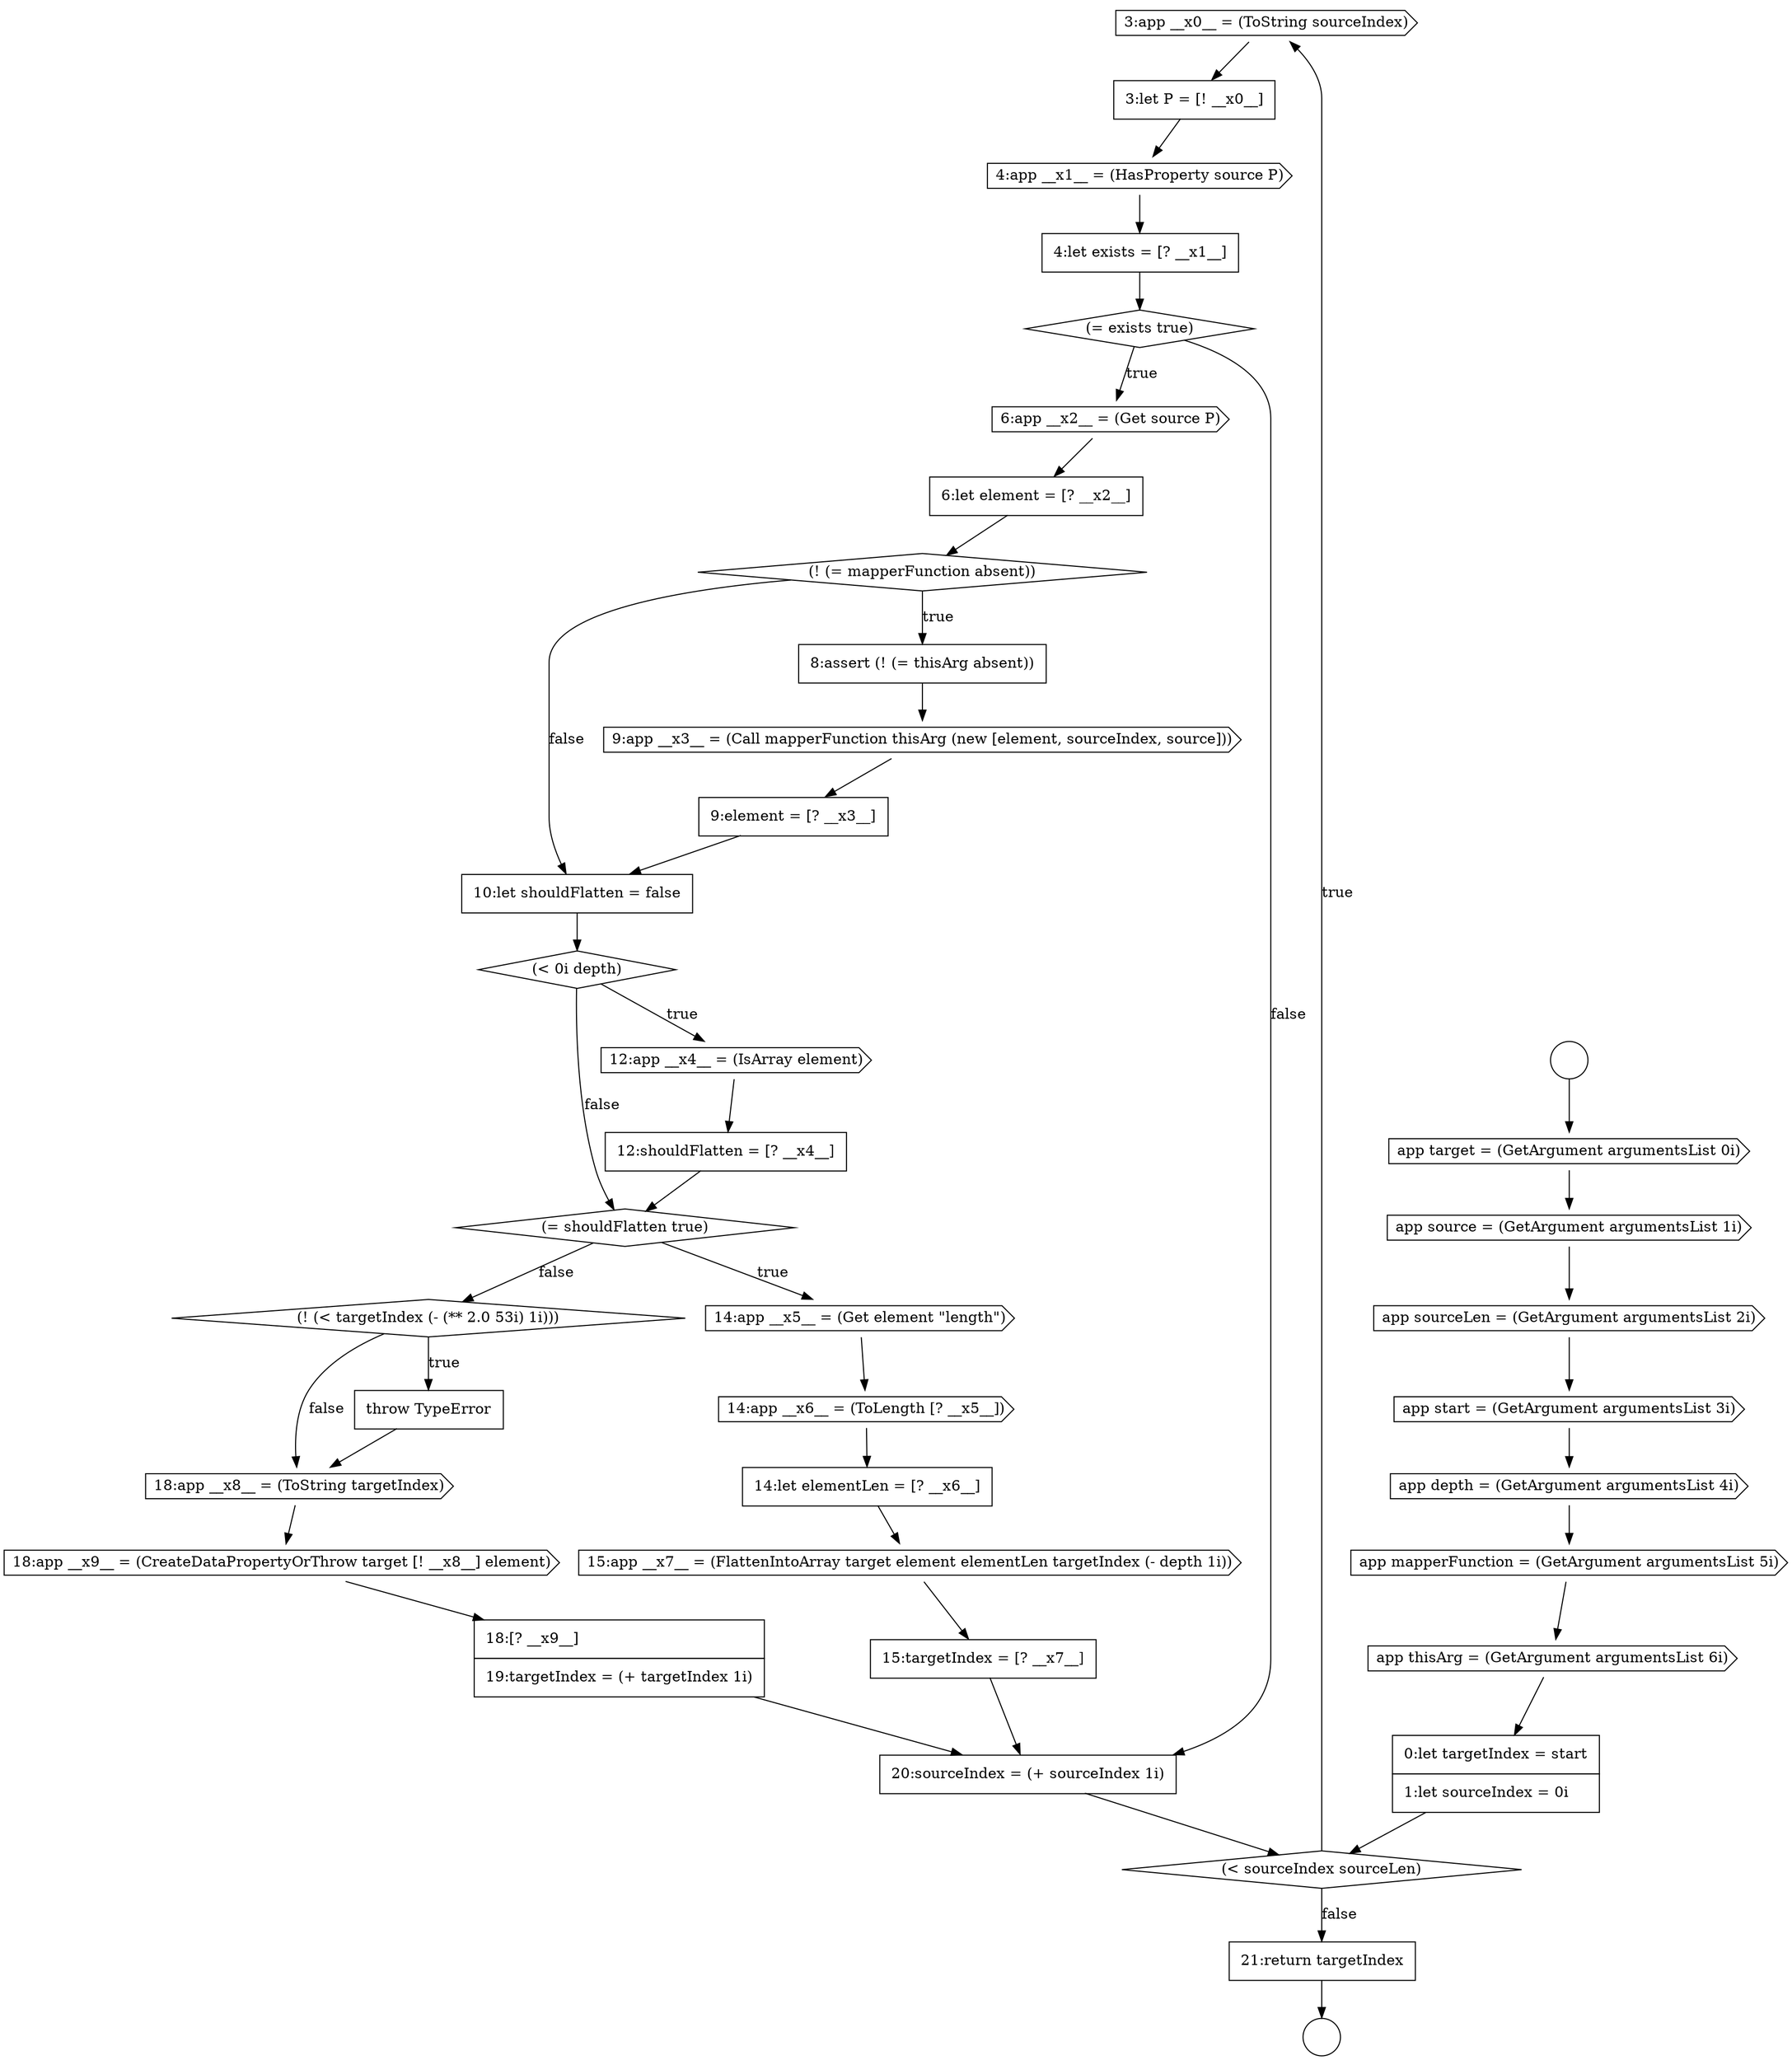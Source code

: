 digraph {
  node14944 [shape=cds, label=<<font color="black">3:app __x0__ = (ToString sourceIndex)</font>> color="black" fillcolor="white" style=filled]
  node14937 [shape=cds, label=<<font color="black">app sourceLen = (GetArgument argumentsList 2i)</font>> color="black" fillcolor="white" style=filled]
  node14968 [shape=cds, label=<<font color="black">18:app __x9__ = (CreateDataPropertyOrThrow target [! __x8__] element)</font>> color="black" fillcolor="white" style=filled]
  node14949 [shape=cds, label=<<font color="black">6:app __x2__ = (Get source P)</font>> color="black" fillcolor="white" style=filled]
  node14936 [shape=cds, label=<<font color="black">app source = (GetArgument argumentsList 1i)</font>> color="black" fillcolor="white" style=filled]
  node14945 [shape=none, margin=0, label=<<font color="black">
    <table border="0" cellborder="1" cellspacing="0" cellpadding="10">
      <tr><td align="left">3:let P = [! __x0__]</td></tr>
    </table>
  </font>> color="black" fillcolor="white" style=filled]
  node14961 [shape=cds, label=<<font color="black">14:app __x6__ = (ToLength [? __x5__])</font>> color="black" fillcolor="white" style=filled]
  node14971 [shape=none, margin=0, label=<<font color="black">
    <table border="0" cellborder="1" cellspacing="0" cellpadding="10">
      <tr><td align="left">21:return targetIndex</td></tr>
    </table>
  </font>> color="black" fillcolor="white" style=filled]
  node14947 [shape=none, margin=0, label=<<font color="black">
    <table border="0" cellborder="1" cellspacing="0" cellpadding="10">
      <tr><td align="left">4:let exists = [? __x1__]</td></tr>
    </table>
  </font>> color="black" fillcolor="white" style=filled]
  node14951 [shape=diamond, label=<<font color="black">(! (= mapperFunction absent))</font>> color="black" fillcolor="white" style=filled]
  node14962 [shape=none, margin=0, label=<<font color="black">
    <table border="0" cellborder="1" cellspacing="0" cellpadding="10">
      <tr><td align="left">14:let elementLen = [? __x6__]</td></tr>
    </table>
  </font>> color="black" fillcolor="white" style=filled]
  node14948 [shape=diamond, label=<<font color="black">(= exists true)</font>> color="black" fillcolor="white" style=filled]
  node14967 [shape=cds, label=<<font color="black">18:app __x8__ = (ToString targetIndex)</font>> color="black" fillcolor="white" style=filled]
  node14959 [shape=diamond, label=<<font color="black">(= shouldFlatten true)</font>> color="black" fillcolor="white" style=filled]
  node14964 [shape=none, margin=0, label=<<font color="black">
    <table border="0" cellborder="1" cellspacing="0" cellpadding="10">
      <tr><td align="left">15:targetIndex = [? __x7__]</td></tr>
    </table>
  </font>> color="black" fillcolor="white" style=filled]
  node14954 [shape=none, margin=0, label=<<font color="black">
    <table border="0" cellborder="1" cellspacing="0" cellpadding="10">
      <tr><td align="left">9:element = [? __x3__]</td></tr>
    </table>
  </font>> color="black" fillcolor="white" style=filled]
  node14969 [shape=none, margin=0, label=<<font color="black">
    <table border="0" cellborder="1" cellspacing="0" cellpadding="10">
      <tr><td align="left">18:[? __x9__]</td></tr>
      <tr><td align="left">19:targetIndex = (+ targetIndex 1i)</td></tr>
    </table>
  </font>> color="black" fillcolor="white" style=filled]
  node14958 [shape=none, margin=0, label=<<font color="black">
    <table border="0" cellborder="1" cellspacing="0" cellpadding="10">
      <tr><td align="left">12:shouldFlatten = [? __x4__]</td></tr>
    </table>
  </font>> color="black" fillcolor="white" style=filled]
  node14943 [shape=diamond, label=<<font color="black">(&lt; sourceIndex sourceLen)</font>> color="black" fillcolor="white" style=filled]
  node14941 [shape=cds, label=<<font color="black">app thisArg = (GetArgument argumentsList 6i)</font>> color="black" fillcolor="white" style=filled]
  node14953 [shape=cds, label=<<font color="black">9:app __x3__ = (Call mapperFunction thisArg (new [element, sourceIndex, source]))</font>> color="black" fillcolor="white" style=filled]
  node14950 [shape=none, margin=0, label=<<font color="black">
    <table border="0" cellborder="1" cellspacing="0" cellpadding="10">
      <tr><td align="left">6:let element = [? __x2__]</td></tr>
    </table>
  </font>> color="black" fillcolor="white" style=filled]
  node14965 [shape=diamond, label=<<font color="black">(! (&lt; targetIndex (- (** 2.0 53i) 1i)))</font>> color="black" fillcolor="white" style=filled]
  node14946 [shape=cds, label=<<font color="black">4:app __x1__ = (HasProperty source P)</font>> color="black" fillcolor="white" style=filled]
  node14933 [shape=circle label=" " color="black" fillcolor="white" style=filled]
  node14957 [shape=cds, label=<<font color="black">12:app __x4__ = (IsArray element)</font>> color="black" fillcolor="white" style=filled]
  node14942 [shape=none, margin=0, label=<<font color="black">
    <table border="0" cellborder="1" cellspacing="0" cellpadding="10">
      <tr><td align="left">0:let targetIndex = start</td></tr>
      <tr><td align="left">1:let sourceIndex = 0i</td></tr>
    </table>
  </font>> color="black" fillcolor="white" style=filled]
  node14966 [shape=none, margin=0, label=<<font color="black">
    <table border="0" cellborder="1" cellspacing="0" cellpadding="10">
      <tr><td align="left">throw TypeError</td></tr>
    </table>
  </font>> color="black" fillcolor="white" style=filled]
  node14940 [shape=cds, label=<<font color="black">app mapperFunction = (GetArgument argumentsList 5i)</font>> color="black" fillcolor="white" style=filled]
  node14934 [shape=circle label=" " color="black" fillcolor="white" style=filled]
  node14938 [shape=cds, label=<<font color="black">app start = (GetArgument argumentsList 3i)</font>> color="black" fillcolor="white" style=filled]
  node14960 [shape=cds, label=<<font color="black">14:app __x5__ = (Get element &quot;length&quot;)</font>> color="black" fillcolor="white" style=filled]
  node14955 [shape=none, margin=0, label=<<font color="black">
    <table border="0" cellborder="1" cellspacing="0" cellpadding="10">
      <tr><td align="left">10:let shouldFlatten = false</td></tr>
    </table>
  </font>> color="black" fillcolor="white" style=filled]
  node14970 [shape=none, margin=0, label=<<font color="black">
    <table border="0" cellborder="1" cellspacing="0" cellpadding="10">
      <tr><td align="left">20:sourceIndex = (+ sourceIndex 1i)</td></tr>
    </table>
  </font>> color="black" fillcolor="white" style=filled]
  node14963 [shape=cds, label=<<font color="black">15:app __x7__ = (FlattenIntoArray target element elementLen targetIndex (- depth 1i))</font>> color="black" fillcolor="white" style=filled]
  node14952 [shape=none, margin=0, label=<<font color="black">
    <table border="0" cellborder="1" cellspacing="0" cellpadding="10">
      <tr><td align="left">8:assert (! (= thisArg absent))</td></tr>
    </table>
  </font>> color="black" fillcolor="white" style=filled]
  node14939 [shape=cds, label=<<font color="black">app depth = (GetArgument argumentsList 4i)</font>> color="black" fillcolor="white" style=filled]
  node14956 [shape=diamond, label=<<font color="black">(&lt; 0i depth)</font>> color="black" fillcolor="white" style=filled]
  node14935 [shape=cds, label=<<font color="black">app target = (GetArgument argumentsList 0i)</font>> color="black" fillcolor="white" style=filled]
  node14951 -> node14952 [label=<<font color="black">true</font>> color="black"]
  node14951 -> node14955 [label=<<font color="black">false</font>> color="black"]
  node14950 -> node14951 [ color="black"]
  node14939 -> node14940 [ color="black"]
  node14965 -> node14966 [label=<<font color="black">true</font>> color="black"]
  node14965 -> node14967 [label=<<font color="black">false</font>> color="black"]
  node14943 -> node14944 [label=<<font color="black">true</font>> color="black"]
  node14943 -> node14971 [label=<<font color="black">false</font>> color="black"]
  node14966 -> node14967 [ color="black"]
  node14959 -> node14960 [label=<<font color="black">true</font>> color="black"]
  node14959 -> node14965 [label=<<font color="black">false</font>> color="black"]
  node14938 -> node14939 [ color="black"]
  node14955 -> node14956 [ color="black"]
  node14954 -> node14955 [ color="black"]
  node14936 -> node14937 [ color="black"]
  node14963 -> node14964 [ color="black"]
  node14957 -> node14958 [ color="black"]
  node14942 -> node14943 [ color="black"]
  node14964 -> node14970 [ color="black"]
  node14944 -> node14945 [ color="black"]
  node14937 -> node14938 [ color="black"]
  node14958 -> node14959 [ color="black"]
  node14952 -> node14953 [ color="black"]
  node14956 -> node14957 [label=<<font color="black">true</font>> color="black"]
  node14956 -> node14959 [label=<<font color="black">false</font>> color="black"]
  node14953 -> node14954 [ color="black"]
  node14940 -> node14941 [ color="black"]
  node14948 -> node14949 [label=<<font color="black">true</font>> color="black"]
  node14948 -> node14970 [label=<<font color="black">false</font>> color="black"]
  node14935 -> node14936 [ color="black"]
  node14949 -> node14950 [ color="black"]
  node14971 -> node14934 [ color="black"]
  node14945 -> node14946 [ color="black"]
  node14960 -> node14961 [ color="black"]
  node14933 -> node14935 [ color="black"]
  node14969 -> node14970 [ color="black"]
  node14947 -> node14948 [ color="black"]
  node14968 -> node14969 [ color="black"]
  node14970 -> node14943 [ color="black"]
  node14941 -> node14942 [ color="black"]
  node14962 -> node14963 [ color="black"]
  node14967 -> node14968 [ color="black"]
  node14946 -> node14947 [ color="black"]
  node14961 -> node14962 [ color="black"]
}
